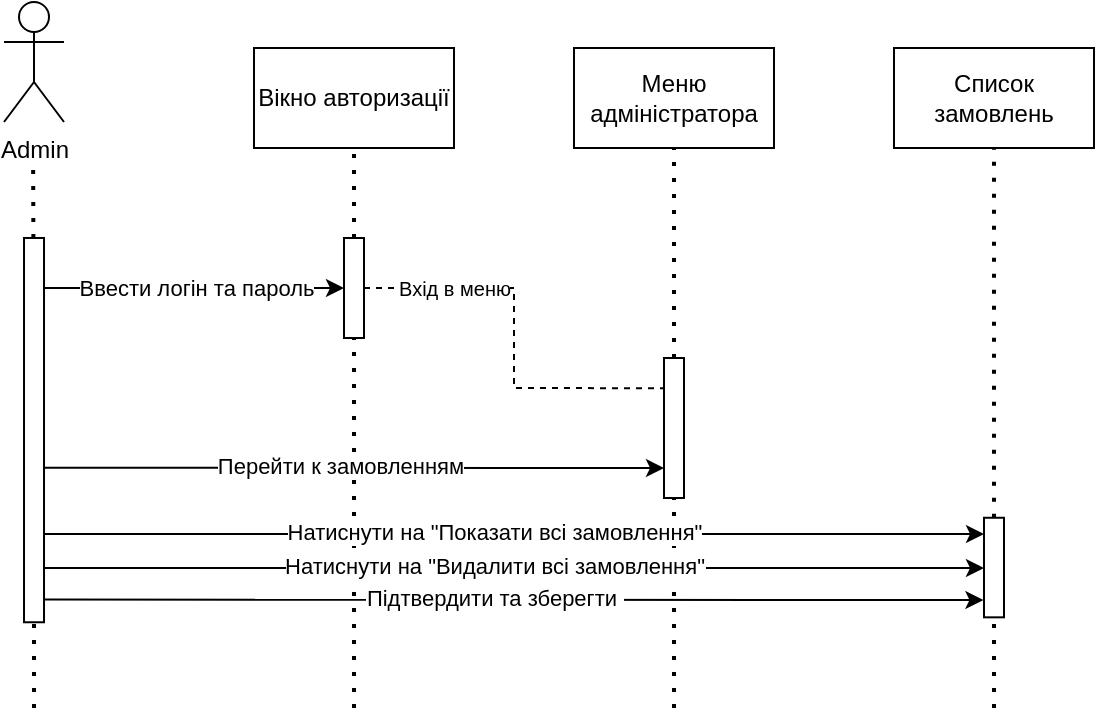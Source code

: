 <mxfile version="21.2.0" type="device">
  <diagram name="Страница 1" id="X_MHYzIZ0WnR2ODbnoCT">
    <mxGraphModel dx="819" dy="432" grid="0" gridSize="10" guides="1" tooltips="1" connect="1" arrows="1" fold="1" page="1" pageScale="1" pageWidth="827" pageHeight="1169" math="0" shadow="0">
      <root>
        <mxCell id="0" />
        <mxCell id="1" parent="0" />
        <mxCell id="Wjil1MiYYppbnartBxvP-33" value="Admin" style="shape=umlActor;verticalLabelPosition=bottom;verticalAlign=top;html=1;outlineConnect=0;" parent="1" vertex="1">
          <mxGeometry x="195" y="247" width="30" height="60" as="geometry" />
        </mxCell>
        <mxCell id="Wjil1MiYYppbnartBxvP-34" value="" style="endArrow=none;dashed=1;html=1;dashPattern=1 3;strokeWidth=2;rounded=0;" parent="1" source="Wjil1MiYYppbnartBxvP-37" edge="1">
          <mxGeometry width="50" height="50" relative="1" as="geometry">
            <mxPoint x="209.78" y="680" as="sourcePoint" />
            <mxPoint x="209.58" y="330" as="targetPoint" />
          </mxGeometry>
        </mxCell>
        <mxCell id="Wjil1MiYYppbnartBxvP-35" value="" style="endArrow=none;dashed=1;html=1;dashPattern=1 3;strokeWidth=2;rounded=0;entryX=0.5;entryY=1;entryDx=0;entryDy=0;" parent="1" source="Wjil1MiYYppbnartBxvP-39" target="Wjil1MiYYppbnartBxvP-44" edge="1">
          <mxGeometry width="50" height="50" relative="1" as="geometry">
            <mxPoint x="530.2" y="680" as="sourcePoint" />
            <mxPoint x="530" y="330" as="targetPoint" />
          </mxGeometry>
        </mxCell>
        <mxCell id="Wjil1MiYYppbnartBxvP-36" value="" style="endArrow=none;dashed=1;html=1;dashPattern=1 3;strokeWidth=2;rounded=0;" parent="1" target="Wjil1MiYYppbnartBxvP-37" edge="1">
          <mxGeometry width="50" height="50" relative="1" as="geometry">
            <mxPoint x="210" y="600" as="sourcePoint" />
            <mxPoint x="209.58" y="330" as="targetPoint" />
          </mxGeometry>
        </mxCell>
        <mxCell id="Wjil1MiYYppbnartBxvP-37" value="" style="rounded=0;whiteSpace=wrap;html=1;rotation=90;" parent="1" vertex="1">
          <mxGeometry x="113.94" y="456.06" width="192.14" height="10" as="geometry" />
        </mxCell>
        <mxCell id="Wjil1MiYYppbnartBxvP-38" value="" style="endArrow=none;dashed=1;html=1;dashPattern=1 3;strokeWidth=2;rounded=0;" parent="1" target="Wjil1MiYYppbnartBxvP-39" edge="1">
          <mxGeometry width="50" height="50" relative="1" as="geometry">
            <mxPoint x="530" y="600" as="sourcePoint" />
            <mxPoint x="530" y="330" as="targetPoint" />
          </mxGeometry>
        </mxCell>
        <mxCell id="Wjil1MiYYppbnartBxvP-39" value="" style="rounded=0;whiteSpace=wrap;html=1;rotation=90;" parent="1" vertex="1">
          <mxGeometry x="495" y="455" width="70" height="10" as="geometry" />
        </mxCell>
        <mxCell id="Wjil1MiYYppbnartBxvP-40" value="" style="endArrow=none;dashed=1;html=1;dashPattern=1 3;strokeWidth=2;rounded=0;entryX=0.5;entryY=1;entryDx=0;entryDy=0;" parent="1" source="Wjil1MiYYppbnartBxvP-42" target="Wjil1MiYYppbnartBxvP-43" edge="1">
          <mxGeometry width="50" height="50" relative="1" as="geometry">
            <mxPoint x="370.2" y="680" as="sourcePoint" />
            <mxPoint x="370" y="330" as="targetPoint" />
          </mxGeometry>
        </mxCell>
        <mxCell id="Wjil1MiYYppbnartBxvP-41" value="" style="endArrow=none;dashed=1;html=1;dashPattern=1 3;strokeWidth=2;rounded=0;" parent="1" target="Wjil1MiYYppbnartBxvP-42" edge="1">
          <mxGeometry width="50" height="50" relative="1" as="geometry">
            <mxPoint x="370" y="600" as="sourcePoint" />
            <mxPoint x="370" y="330" as="targetPoint" />
          </mxGeometry>
        </mxCell>
        <mxCell id="Wjil1MiYYppbnartBxvP-42" value="" style="rounded=0;whiteSpace=wrap;html=1;rotation=90;" parent="1" vertex="1">
          <mxGeometry x="345" y="385" width="50" height="10" as="geometry" />
        </mxCell>
        <mxCell id="Wjil1MiYYppbnartBxvP-43" value="Вікно авторизації" style="rounded=0;whiteSpace=wrap;html=1;" parent="1" vertex="1">
          <mxGeometry x="320" y="270" width="100" height="50" as="geometry" />
        </mxCell>
        <mxCell id="Wjil1MiYYppbnartBxvP-44" value="Меню адміністратора" style="rounded=0;whiteSpace=wrap;html=1;" parent="1" vertex="1">
          <mxGeometry x="480" y="270" width="100" height="50" as="geometry" />
        </mxCell>
        <mxCell id="Wjil1MiYYppbnartBxvP-45" value="" style="endArrow=none;dashed=1;html=1;dashPattern=1 3;strokeWidth=2;rounded=0;entryX=0.5;entryY=1;entryDx=0;entryDy=0;" parent="1" source="Wjil1MiYYppbnartBxvP-47" target="Wjil1MiYYppbnartBxvP-48" edge="1">
          <mxGeometry width="50" height="50" relative="1" as="geometry">
            <mxPoint x="690.2" y="680" as="sourcePoint" />
            <mxPoint x="690" y="330" as="targetPoint" />
          </mxGeometry>
        </mxCell>
        <mxCell id="Wjil1MiYYppbnartBxvP-46" value="" style="endArrow=none;dashed=1;html=1;dashPattern=1 3;strokeWidth=2;rounded=0;" parent="1" target="Wjil1MiYYppbnartBxvP-47" edge="1">
          <mxGeometry width="50" height="50" relative="1" as="geometry">
            <mxPoint x="690" y="600" as="sourcePoint" />
            <mxPoint x="690" y="330" as="targetPoint" />
          </mxGeometry>
        </mxCell>
        <mxCell id="Wjil1MiYYppbnartBxvP-47" value="" style="rounded=0;whiteSpace=wrap;html=1;rotation=90;" parent="1" vertex="1">
          <mxGeometry x="665.1" y="524.77" width="49.79" height="10" as="geometry" />
        </mxCell>
        <mxCell id="Wjil1MiYYppbnartBxvP-48" value="Список замовлень" style="rounded=0;whiteSpace=wrap;html=1;" parent="1" vertex="1">
          <mxGeometry x="640" y="270" width="100" height="50" as="geometry" />
        </mxCell>
        <mxCell id="Wjil1MiYYppbnartBxvP-49" value="" style="endArrow=classic;html=1;rounded=0;entryX=0.5;entryY=1;entryDx=0;entryDy=0;exitX=0.13;exitY=-0.032;exitDx=0;exitDy=0;exitPerimeter=0;" parent="1" source="Wjil1MiYYppbnartBxvP-37" target="Wjil1MiYYppbnartBxvP-42" edge="1">
          <mxGeometry width="50" height="50" relative="1" as="geometry">
            <mxPoint x="220" y="390" as="sourcePoint" />
            <mxPoint x="360" y="390" as="targetPoint" />
          </mxGeometry>
        </mxCell>
        <mxCell id="Wjil1MiYYppbnartBxvP-50" value="&lt;font style=&quot;font-size: 11px;&quot;&gt;Ввести логін та пароль&lt;/font&gt;" style="edgeLabel;html=1;align=center;verticalAlign=middle;resizable=0;points=[];" parent="Wjil1MiYYppbnartBxvP-49" vertex="1" connectable="0">
          <mxGeometry x="0.095" relative="1" as="geometry">
            <mxPoint x="-7" as="offset" />
          </mxGeometry>
        </mxCell>
        <mxCell id="Wjil1MiYYppbnartBxvP-53" value="" style="endArrow=classic;html=1;rounded=0;entryX=0.567;entryY=1;entryDx=0;entryDy=0;entryPerimeter=0;exitX=0.598;exitY=0.005;exitDx=0;exitDy=0;exitPerimeter=0;" parent="1" source="Wjil1MiYYppbnartBxvP-37" edge="1">
          <mxGeometry width="50" height="50" relative="1" as="geometry">
            <mxPoint x="220" y="480" as="sourcePoint" />
            <mxPoint x="525" y="480" as="targetPoint" />
          </mxGeometry>
        </mxCell>
        <mxCell id="Wjil1MiYYppbnartBxvP-54" value="Перейти к замовленням" style="edgeLabel;html=1;align=center;verticalAlign=middle;resizable=0;points=[];" parent="Wjil1MiYYppbnartBxvP-53" vertex="1" connectable="0">
          <mxGeometry x="-0.045" y="1" relative="1" as="geometry">
            <mxPoint as="offset" />
          </mxGeometry>
        </mxCell>
        <mxCell id="Wjil1MiYYppbnartBxvP-55" value="" style="endArrow=classic;html=1;rounded=0;exitX=0.859;exitY=-0.032;exitDx=0;exitDy=0;exitPerimeter=0;" parent="1" source="Wjil1MiYYppbnartBxvP-37" edge="1">
          <mxGeometry width="50" height="50" relative="1" as="geometry">
            <mxPoint x="220" y="530" as="sourcePoint" />
            <mxPoint x="685" y="530" as="targetPoint" />
          </mxGeometry>
        </mxCell>
        <mxCell id="Wjil1MiYYppbnartBxvP-56" value="Натиснути на &quot;Видалити всі замовлення&quot;" style="edgeLabel;html=1;align=center;verticalAlign=middle;resizable=0;points=[];" parent="Wjil1MiYYppbnartBxvP-55" vertex="1" connectable="0">
          <mxGeometry x="-0.045" y="1" relative="1" as="geometry">
            <mxPoint as="offset" />
          </mxGeometry>
        </mxCell>
        <mxCell id="Wjil1MiYYppbnartBxvP-66" value="" style="endArrow=classic;html=1;rounded=0;exitX=0.941;exitY=-0.006;exitDx=0;exitDy=0;exitPerimeter=0;entryX=0.826;entryY=1.028;entryDx=0;entryDy=0;entryPerimeter=0;" parent="1" source="Wjil1MiYYppbnartBxvP-37" target="Wjil1MiYYppbnartBxvP-47" edge="1">
          <mxGeometry width="50" height="50" relative="1" as="geometry">
            <mxPoint x="216" y="546" as="sourcePoint" />
            <mxPoint x="682" y="546" as="targetPoint" />
          </mxGeometry>
        </mxCell>
        <mxCell id="Wjil1MiYYppbnartBxvP-67" value="Підтвердити та зберегти&amp;nbsp;" style="edgeLabel;html=1;align=center;verticalAlign=middle;resizable=0;points=[];" parent="Wjil1MiYYppbnartBxvP-66" vertex="1" connectable="0">
          <mxGeometry x="-0.045" y="1" relative="1" as="geometry">
            <mxPoint as="offset" />
          </mxGeometry>
        </mxCell>
        <mxCell id="Wjil1MiYYppbnartBxvP-68" value="" style="endArrow=classic;html=1;rounded=0;exitX=0.859;exitY=-0.032;exitDx=0;exitDy=0;exitPerimeter=0;" parent="1" edge="1">
          <mxGeometry width="50" height="50" relative="1" as="geometry">
            <mxPoint x="215" y="513" as="sourcePoint" />
            <mxPoint x="685" y="513" as="targetPoint" />
          </mxGeometry>
        </mxCell>
        <mxCell id="Wjil1MiYYppbnartBxvP-69" value="Натиснути на &quot;Показати всі замовлення&quot;" style="edgeLabel;html=1;align=center;verticalAlign=middle;resizable=0;points=[];" parent="Wjil1MiYYppbnartBxvP-68" vertex="1" connectable="0">
          <mxGeometry x="-0.045" y="1" relative="1" as="geometry">
            <mxPoint as="offset" />
          </mxGeometry>
        </mxCell>
        <mxCell id="YUAwIfy4Vew66fGBgGG--3" value="" style="endArrow=none;dashed=1;html=1;rounded=0;exitX=0.5;exitY=0;exitDx=0;exitDy=0;entryX=0.216;entryY=1.023;entryDx=0;entryDy=0;entryPerimeter=0;" edge="1" parent="1" source="Wjil1MiYYppbnartBxvP-42" target="Wjil1MiYYppbnartBxvP-39">
          <mxGeometry width="50" height="50" relative="1" as="geometry">
            <mxPoint x="420" y="460" as="sourcePoint" />
            <mxPoint x="470" y="410" as="targetPoint" />
            <Array as="points">
              <mxPoint x="450" y="390" />
              <mxPoint x="450" y="440" />
            </Array>
          </mxGeometry>
        </mxCell>
        <mxCell id="YUAwIfy4Vew66fGBgGG--5" value="&lt;font style=&quot;font-size: 10px;&quot;&gt;Вхід в меню&lt;/font&gt;" style="edgeLabel;html=1;align=center;verticalAlign=middle;resizable=0;points=[];" vertex="1" connectable="0" parent="YUAwIfy4Vew66fGBgGG--3">
          <mxGeometry x="-0.549" relative="1" as="geometry">
            <mxPoint as="offset" />
          </mxGeometry>
        </mxCell>
      </root>
    </mxGraphModel>
  </diagram>
</mxfile>
